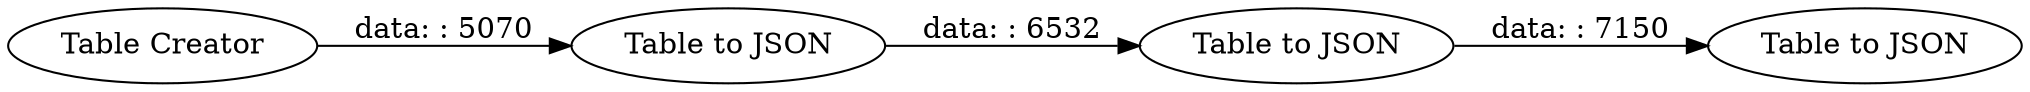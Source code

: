 digraph {
	"-2366227994938246057_5" [label="Table to JSON"]
	"-2366227994938246057_3" [label="Table Creator"]
	"-2366227994938246057_4" [label="Table to JSON"]
	"-2366227994938246057_6" [label="Table to JSON"]
	"-2366227994938246057_3" -> "-2366227994938246057_4" [label="data: : 5070"]
	"-2366227994938246057_4" -> "-2366227994938246057_5" [label="data: : 6532"]
	"-2366227994938246057_5" -> "-2366227994938246057_6" [label="data: : 7150"]
	rankdir=LR
}
